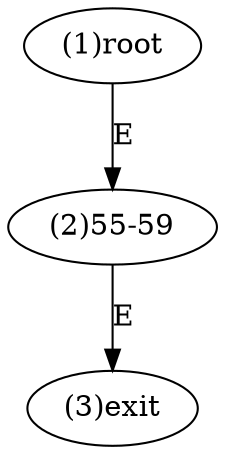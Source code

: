 digraph "" { 
1[ label="(1)root"];
2[ label="(2)55-59"];
3[ label="(3)exit"];
1->2[ label="E"];
2->3[ label="E"];
}